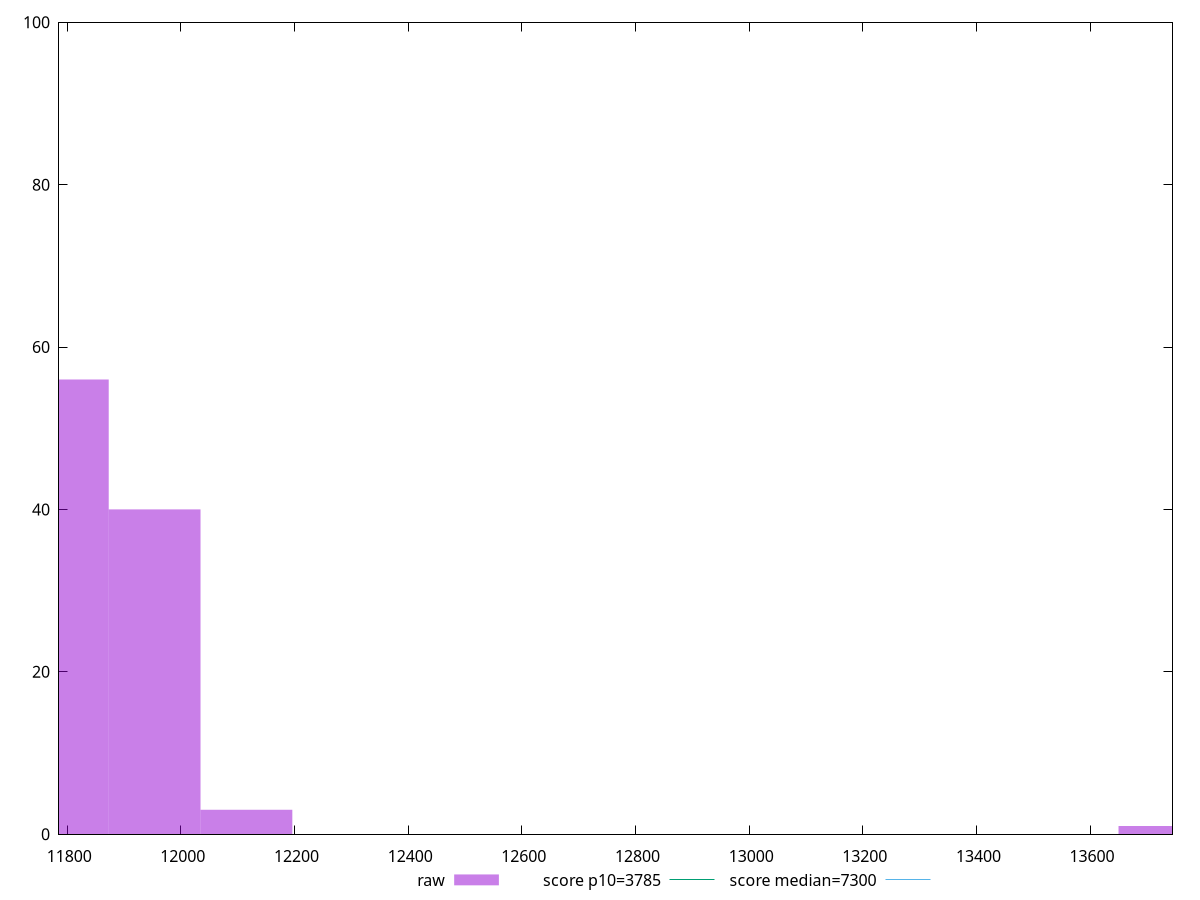 reset

$raw <<EOF
13730.744331480686 1
11953.82447681848 40
11792.286308212824 56
12115.362645424135 3
EOF

set key outside below
set boxwidth 161.53816860565513
set xrange [11785.564999999999:13744.961500000001]
set yrange [0:100]
set trange [0:100]
set style fill transparent solid 0.5 noborder

set parametric
set terminal svg size 640, 490 enhanced background rgb 'white'
set output "reports/report_00032_2021-02-25T10-28-15.087Z/interactive/samples/music/raw/histogram.svg"

plot $raw title "raw" with boxes, \
     3785,t title "score p10=3785", \
     7300,t title "score median=7300"

reset
